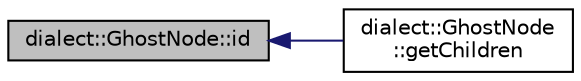 digraph "dialect::GhostNode::id"
{
  edge [fontname="Helvetica",fontsize="10",labelfontname="Helvetica",labelfontsize="10"];
  node [fontname="Helvetica",fontsize="10",shape=record];
  rankdir="LR";
  Node6 [label="dialect::GhostNode::id",height=0.2,width=0.4,color="black", fillcolor="grey75", style="filled", fontcolor="black"];
  Node6 -> Node7 [dir="back",color="midnightblue",fontsize="10",style="solid",fontname="Helvetica"];
  Node7 [label="dialect::GhostNode\l::getChildren",height=0.2,width=0.4,color="black", fillcolor="white", style="filled",URL="$classdialect_1_1GhostNode.html#a994b88259fe3f529383cf479c35a986d",tooltip="As in the Node class, get the neighbours of this Node that sit as the target end of the connecting Ed..."];
}
